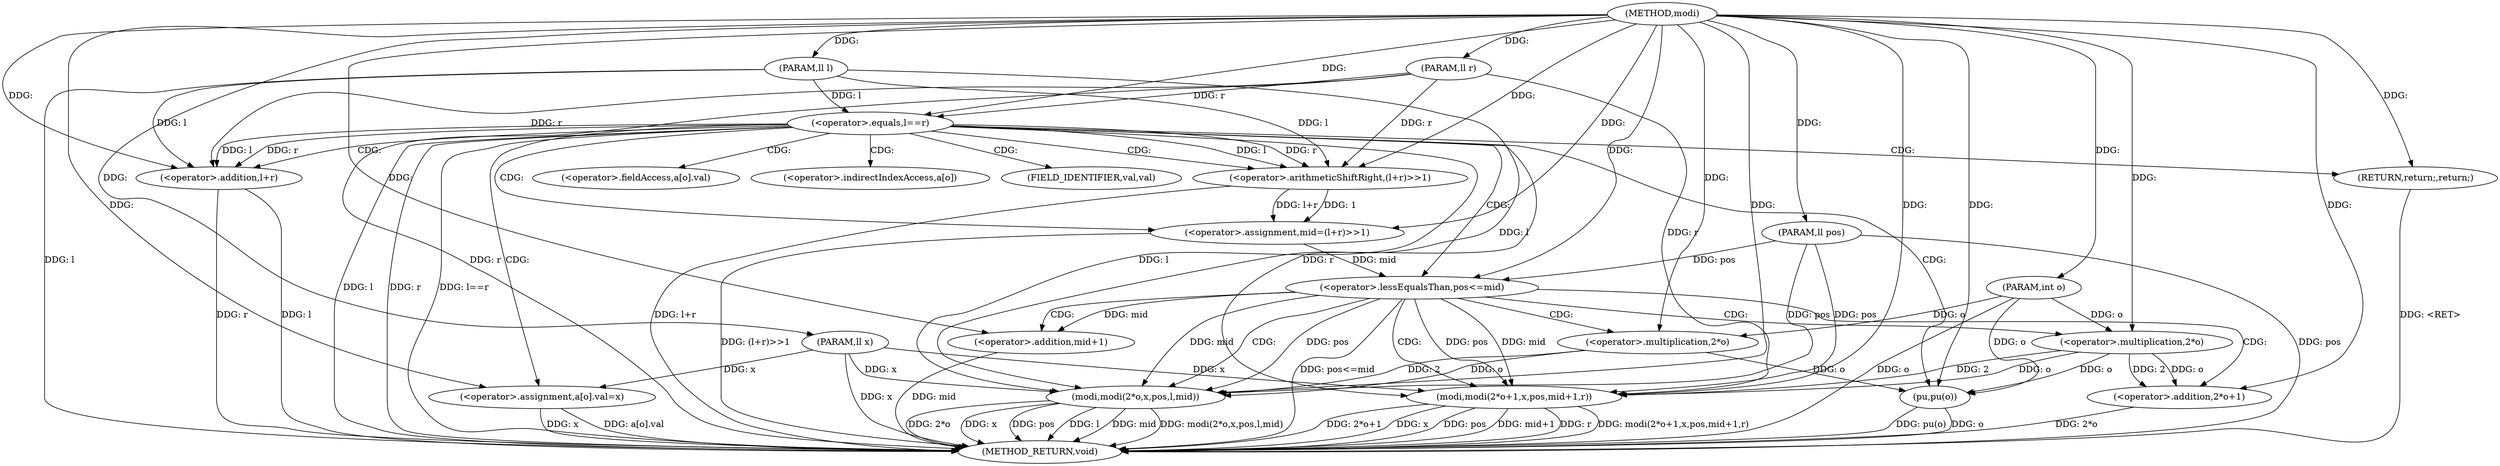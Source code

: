 digraph "modi" {  
"1000339" [label = "(METHOD,modi)" ]
"1000394" [label = "(METHOD_RETURN,void)" ]
"1000340" [label = "(PARAM,int o)" ]
"1000341" [label = "(PARAM,ll x)" ]
"1000342" [label = "(PARAM,ll pos)" ]
"1000343" [label = "(PARAM,ll l)" ]
"1000344" [label = "(PARAM,ll r)" ]
"1000360" [label = "(<operator>.assignment,mid=(l+r)>>1)" ]
"1000392" [label = "(pu,pu(o))" ]
"1000347" [label = "(<operator>.equals,l==r)" ]
"1000368" [label = "(<operator>.lessEqualsThan,pos<=mid)" ]
"1000371" [label = "(modi,modi(2*o,x,pos,l,mid))" ]
"1000351" [label = "(<operator>.assignment,a[o].val=x)" ]
"1000358" [label = "(RETURN,return;,return;)" ]
"1000362" [label = "(<operator>.arithmeticShiftRight,(l+r)>>1)" ]
"1000380" [label = "(modi,modi(2*o+1,x,pos,mid+1,r))" ]
"1000363" [label = "(<operator>.addition,l+r)" ]
"1000372" [label = "(<operator>.multiplication,2*o)" ]
"1000381" [label = "(<operator>.addition,2*o+1)" ]
"1000388" [label = "(<operator>.addition,mid+1)" ]
"1000382" [label = "(<operator>.multiplication,2*o)" ]
"1000352" [label = "(<operator>.fieldAccess,a[o].val)" ]
"1000353" [label = "(<operator>.indirectIndexAccess,a[o])" ]
"1000356" [label = "(FIELD_IDENTIFIER,val,val)" ]
  "1000358" -> "1000394"  [ label = "DDG: <RET>"] 
  "1000340" -> "1000394"  [ label = "DDG: o"] 
  "1000341" -> "1000394"  [ label = "DDG: x"] 
  "1000342" -> "1000394"  [ label = "DDG: pos"] 
  "1000343" -> "1000394"  [ label = "DDG: l"] 
  "1000344" -> "1000394"  [ label = "DDG: r"] 
  "1000347" -> "1000394"  [ label = "DDG: l"] 
  "1000347" -> "1000394"  [ label = "DDG: r"] 
  "1000347" -> "1000394"  [ label = "DDG: l==r"] 
  "1000363" -> "1000394"  [ label = "DDG: l"] 
  "1000363" -> "1000394"  [ label = "DDG: r"] 
  "1000362" -> "1000394"  [ label = "DDG: l+r"] 
  "1000360" -> "1000394"  [ label = "DDG: (l+r)>>1"] 
  "1000368" -> "1000394"  [ label = "DDG: pos<=mid"] 
  "1000381" -> "1000394"  [ label = "DDG: 2*o"] 
  "1000380" -> "1000394"  [ label = "DDG: 2*o+1"] 
  "1000380" -> "1000394"  [ label = "DDG: x"] 
  "1000380" -> "1000394"  [ label = "DDG: pos"] 
  "1000388" -> "1000394"  [ label = "DDG: mid"] 
  "1000380" -> "1000394"  [ label = "DDG: mid+1"] 
  "1000380" -> "1000394"  [ label = "DDG: r"] 
  "1000380" -> "1000394"  [ label = "DDG: modi(2*o+1,x,pos,mid+1,r)"] 
  "1000371" -> "1000394"  [ label = "DDG: 2*o"] 
  "1000371" -> "1000394"  [ label = "DDG: x"] 
  "1000371" -> "1000394"  [ label = "DDG: pos"] 
  "1000371" -> "1000394"  [ label = "DDG: l"] 
  "1000371" -> "1000394"  [ label = "DDG: mid"] 
  "1000371" -> "1000394"  [ label = "DDG: modi(2*o,x,pos,l,mid)"] 
  "1000392" -> "1000394"  [ label = "DDG: o"] 
  "1000392" -> "1000394"  [ label = "DDG: pu(o)"] 
  "1000351" -> "1000394"  [ label = "DDG: a[o].val"] 
  "1000351" -> "1000394"  [ label = "DDG: x"] 
  "1000339" -> "1000340"  [ label = "DDG: "] 
  "1000339" -> "1000341"  [ label = "DDG: "] 
  "1000339" -> "1000342"  [ label = "DDG: "] 
  "1000339" -> "1000343"  [ label = "DDG: "] 
  "1000339" -> "1000344"  [ label = "DDG: "] 
  "1000362" -> "1000360"  [ label = "DDG: l+r"] 
  "1000362" -> "1000360"  [ label = "DDG: 1"] 
  "1000339" -> "1000360"  [ label = "DDG: "] 
  "1000382" -> "1000392"  [ label = "DDG: o"] 
  "1000372" -> "1000392"  [ label = "DDG: o"] 
  "1000340" -> "1000392"  [ label = "DDG: o"] 
  "1000339" -> "1000392"  [ label = "DDG: "] 
  "1000343" -> "1000347"  [ label = "DDG: l"] 
  "1000339" -> "1000347"  [ label = "DDG: "] 
  "1000344" -> "1000347"  [ label = "DDG: r"] 
  "1000341" -> "1000351"  [ label = "DDG: x"] 
  "1000339" -> "1000351"  [ label = "DDG: "] 
  "1000339" -> "1000358"  [ label = "DDG: "] 
  "1000347" -> "1000362"  [ label = "DDG: l"] 
  "1000343" -> "1000362"  [ label = "DDG: l"] 
  "1000339" -> "1000362"  [ label = "DDG: "] 
  "1000347" -> "1000362"  [ label = "DDG: r"] 
  "1000344" -> "1000362"  [ label = "DDG: r"] 
  "1000342" -> "1000368"  [ label = "DDG: pos"] 
  "1000339" -> "1000368"  [ label = "DDG: "] 
  "1000360" -> "1000368"  [ label = "DDG: mid"] 
  "1000372" -> "1000371"  [ label = "DDG: 2"] 
  "1000372" -> "1000371"  [ label = "DDG: o"] 
  "1000368" -> "1000371"  [ label = "DDG: pos"] 
  "1000342" -> "1000371"  [ label = "DDG: pos"] 
  "1000339" -> "1000371"  [ label = "DDG: "] 
  "1000343" -> "1000371"  [ label = "DDG: l"] 
  "1000347" -> "1000371"  [ label = "DDG: l"] 
  "1000341" -> "1000371"  [ label = "DDG: x"] 
  "1000368" -> "1000371"  [ label = "DDG: mid"] 
  "1000347" -> "1000363"  [ label = "DDG: l"] 
  "1000343" -> "1000363"  [ label = "DDG: l"] 
  "1000339" -> "1000363"  [ label = "DDG: "] 
  "1000347" -> "1000363"  [ label = "DDG: r"] 
  "1000344" -> "1000363"  [ label = "DDG: r"] 
  "1000339" -> "1000372"  [ label = "DDG: "] 
  "1000340" -> "1000372"  [ label = "DDG: o"] 
  "1000344" -> "1000380"  [ label = "DDG: r"] 
  "1000339" -> "1000380"  [ label = "DDG: "] 
  "1000347" -> "1000380"  [ label = "DDG: r"] 
  "1000368" -> "1000380"  [ label = "DDG: pos"] 
  "1000342" -> "1000380"  [ label = "DDG: pos"] 
  "1000341" -> "1000380"  [ label = "DDG: x"] 
  "1000368" -> "1000380"  [ label = "DDG: mid"] 
  "1000382" -> "1000380"  [ label = "DDG: 2"] 
  "1000382" -> "1000380"  [ label = "DDG: o"] 
  "1000382" -> "1000381"  [ label = "DDG: 2"] 
  "1000382" -> "1000381"  [ label = "DDG: o"] 
  "1000339" -> "1000381"  [ label = "DDG: "] 
  "1000368" -> "1000388"  [ label = "DDG: mid"] 
  "1000339" -> "1000388"  [ label = "DDG: "] 
  "1000339" -> "1000382"  [ label = "DDG: "] 
  "1000340" -> "1000382"  [ label = "DDG: o"] 
  "1000347" -> "1000356"  [ label = "CDG: "] 
  "1000347" -> "1000351"  [ label = "CDG: "] 
  "1000347" -> "1000363"  [ label = "CDG: "] 
  "1000347" -> "1000362"  [ label = "CDG: "] 
  "1000347" -> "1000358"  [ label = "CDG: "] 
  "1000347" -> "1000368"  [ label = "CDG: "] 
  "1000347" -> "1000352"  [ label = "CDG: "] 
  "1000347" -> "1000392"  [ label = "CDG: "] 
  "1000347" -> "1000360"  [ label = "CDG: "] 
  "1000347" -> "1000353"  [ label = "CDG: "] 
  "1000368" -> "1000380"  [ label = "CDG: "] 
  "1000368" -> "1000382"  [ label = "CDG: "] 
  "1000368" -> "1000372"  [ label = "CDG: "] 
  "1000368" -> "1000381"  [ label = "CDG: "] 
  "1000368" -> "1000371"  [ label = "CDG: "] 
  "1000368" -> "1000388"  [ label = "CDG: "] 
}
